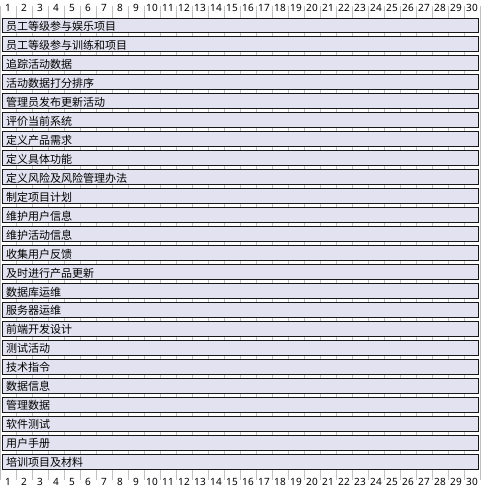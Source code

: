 @startgantt 娱乐健康内联网项目Gantt图
[员工等级参与娱乐项目] lasts 30 days
[员工等级参与训练和项目] lasts 30 days
[追踪活动数据] lasts 30 days
[活动数据打分排序] lasts 30 days
[管理员发布更新活动] lasts 30 days
[评价当前系统] lasts 30 days
[定义产品需求] lasts 30 days
[定义具体功能] lasts 30 days
[定义风险及风险管理办法] lasts 30 days
[制定项目计划] lasts 30 days
[维护用户信息] lasts 30 days
[维护活动信息] lasts 30 days
[收集用户反馈] lasts 30 days
[及时进行产品更新] lasts 30 days
[数据库运维] lasts 30 days
[服务器运维] lasts 30 days
[前端开发设计] lasts 30 days
[测试活动] lasts 30 days
[技术指令] lasts 30 days
[数据信息] lasts 30 days
[管理数据] lasts 30 days
[软件测试] lasts 30 days
[用户手册] lasts 30 days
[培训项目及材料] lasts 30 days
@endgantt
